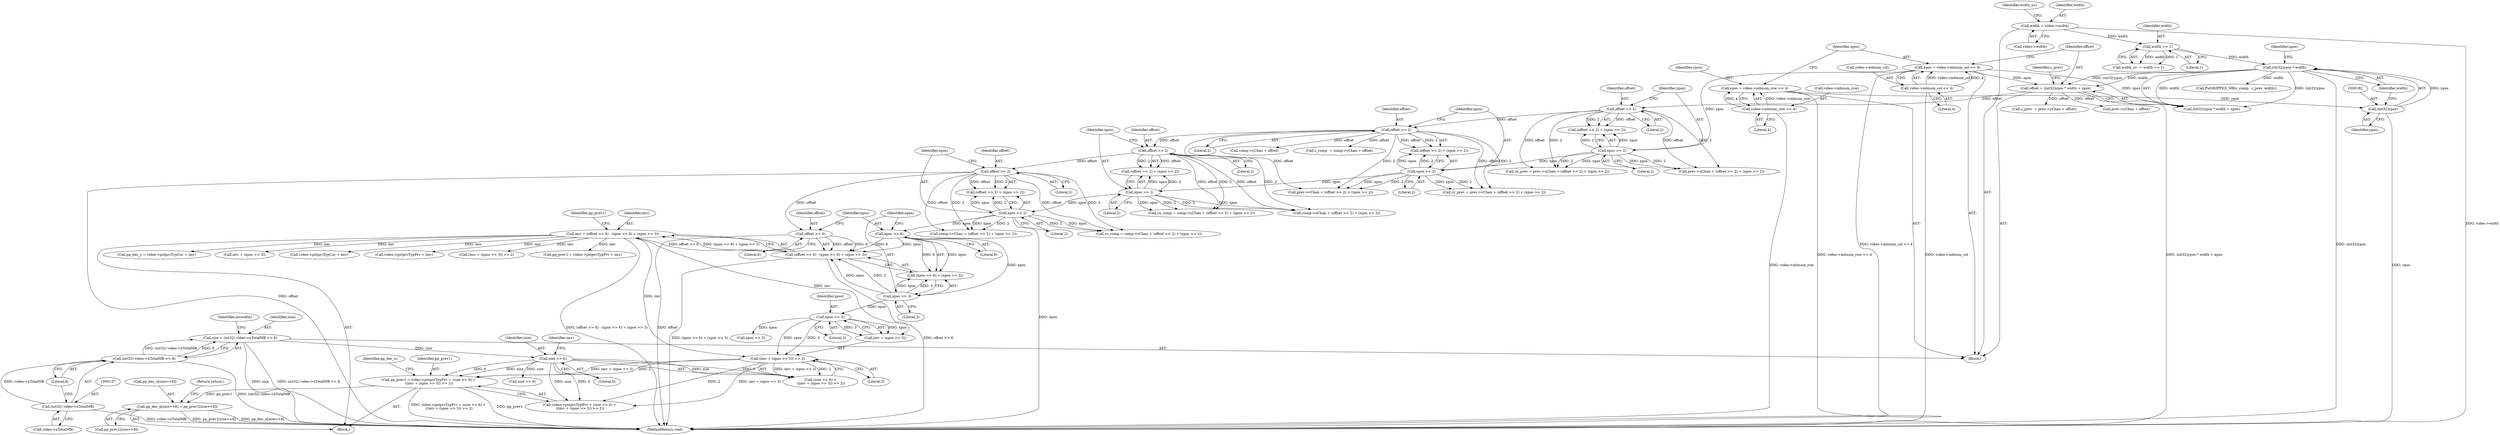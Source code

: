 digraph "0_Android_961e5ac5788b52304e64b9a509781beaf5201fb0_0@array" {
"1000378" [label="(Call,pp_dec_u[size>>8] = pp_prev1[size>>8])"];
"1000339" [label="(Call,pp_prev1 = video->pstprcTypPrv + (size >> 6) +\n ((imv + (xpos >> 3)) >> 2))"];
"1000346" [label="(Call,size >> 6)"];
"1000133" [label="(Call,size = (int32) video->nTotalMB << 8)"];
"1000135" [label="(Call,(int32) video->nTotalMB << 8)"];
"1000136" [label="(Call,(int32) video->nTotalMB)"];
"1000349" [label="(Call,(imv + (xpos >> 3)) >> 2)"];
"1000276" [label="(Call,imv = (offset >> 6) - (xpos >> 6) + (xpos >> 3))"];
"1000278" [label="(Call,(offset >> 6) - (xpos >> 6) + (xpos >> 3))"];
"1000279" [label="(Call,offset >> 6)"];
"1000251" [label="(Call,offset >> 2)"];
"1000238" [label="(Call,offset >> 2)"];
"1000213" [label="(Call,offset >> 2)"];
"1000200" [label="(Call,offset >> 2)"];
"1000177" [label="(Call,offset = (int32)ypos * width + xpos)"];
"1000180" [label="(Call,(int32)ypos * width)"];
"1000181" [label="(Call,(int32)ypos)"];
"1000163" [label="(Call,ypos = video->mbnum_row << 4)"];
"1000165" [label="(Call,video->mbnum_row << 4)"];
"1000160" [label="(Call,width >> 1)"];
"1000153" [label="(Call,width = video->width)"];
"1000170" [label="(Call,xpos = video->mbnum_col << 4)"];
"1000172" [label="(Call,video->mbnum_col << 4)"];
"1000283" [label="(Call,xpos >> 6)"];
"1000254" [label="(Call,xpos >> 2)"];
"1000241" [label="(Call,xpos >> 2)"];
"1000216" [label="(Call,xpos >> 2)"];
"1000203" [label="(Call,xpos >> 2)"];
"1000286" [label="(Call,xpos >> 3)"];
"1000352" [label="(Call,xpos >> 3)"];
"1000251" [label="(Call,offset >> 2)"];
"1000363" [label="(Call,size >> 6)"];
"1000354" [label="(Literal,3)"];
"1000184" [label="(Identifier,width)"];
"1000171" [label="(Identifier,xpos)"];
"1000256" [label="(Literal,2)"];
"1000141" [label="(Literal,8)"];
"1000389" [label="(Return,return;)"];
"1000206" [label="(Call,cv_prev = prev->vChan + (offset >> 2) + (xpos >> 2))"];
"1000186" [label="(Call,c_prev  = prev->yChan + offset)"];
"1000296" [label="(Call,pp_dec_y = video->pstprcTypCur + imv)"];
"1000252" [label="(Identifier,offset)"];
"1000199" [label="(Call,(offset >> 2) + (xpos >> 2))"];
"1000202" [label="(Literal,2)"];
"1000346" [label="(Call,size >> 6)"];
"1000214" [label="(Identifier,offset)"];
"1000348" [label="(Literal,6)"];
"1000176" [label="(Literal,4)"];
"1000340" [label="(Identifier,pp_prev1)"];
"1000172" [label="(Call,video->mbnum_col << 4)"];
"1000135" [label="(Call,(int32) video->nTotalMB << 8)"];
"1000357" [label="(Identifier,pp_dec_u)"];
"1000353" [label="(Identifier,xpos)"];
"1000384" [label="(Call,pp_prev1[size>>8])"];
"1000390" [label="(MethodReturn,void)"];
"1000241" [label="(Call,xpos >> 2)"];
"1000215" [label="(Literal,2)"];
"1000349" [label="(Call,(imv + (xpos >> 3)) >> 2)"];
"1000177" [label="(Call,offset = (int32)ypos * width + xpos)"];
"1000195" [label="(Call,prev->uChan + (offset >> 2) + (xpos >> 2))"];
"1000231" [label="(Call,cu_comp = comp->uChan + (offset >> 2) + (xpos >> 2))"];
"1000239" [label="(Identifier,offset)"];
"1000161" [label="(Identifier,width)"];
"1000282" [label="(Call,(xpos >> 6) + (xpos >> 3))"];
"1000155" [label="(Call,video->width)"];
"1000285" [label="(Literal,6)"];
"1000164" [label="(Identifier,ypos)"];
"1000213" [label="(Call,offset >> 2)"];
"1000159" [label="(Identifier,width_uv)"];
"1000188" [label="(Call,prev->yChan + offset)"];
"1000255" [label="(Identifier,xpos)"];
"1000187" [label="(Identifier,c_prev)"];
"1000204" [label="(Identifier,xpos)"];
"1000275" [label="(Block,)"];
"1000162" [label="(Literal,1)"];
"1000165" [label="(Call,video->mbnum_row << 4)"];
"1000226" [label="(Call,comp->yChan + offset)"];
"1000154" [label="(Identifier,width)"];
"1000278" [label="(Call,(offset >> 6) - (xpos >> 6) + (xpos >> 3))"];
"1000367" [label="(Call,imv + (xpos >> 3))"];
"1000240" [label="(Literal,2)"];
"1000212" [label="(Call,(offset >> 2) + (xpos >> 2))"];
"1000153" [label="(Call,width = video->width)"];
"1000369" [label="(Call,xpos >> 3)"];
"1000352" [label="(Call,xpos >> 3)"];
"1000350" [label="(Call,imv + (xpos >> 3))"];
"1000160" [label="(Call,width >> 1)"];
"1000276" [label="(Call,imv = (offset >> 6) - (xpos >> 6) + (xpos >> 3))"];
"1000208" [label="(Call,prev->vChan + (offset >> 2) + (xpos >> 2))"];
"1000224" [label="(Call,c_comp  = comp->yChan + offset)"];
"1000185" [label="(Identifier,xpos)"];
"1000112" [label="(Block,)"];
"1000181" [label="(Call,(int32)ypos)"];
"1000347" [label="(Identifier,size)"];
"1000379" [label="(Call,pp_dec_u[size>>8])"];
"1000345" [label="(Call,(size >> 6) +\n ((imv + (xpos >> 3)) >> 2))"];
"1000218" [label="(Literal,2)"];
"1000244" [label="(Call,cv_comp = comp->vChan + (offset >> 2) + (xpos >> 2))"];
"1000298" [label="(Call,video->pstprcTypCur + imv)"];
"1000351" [label="(Identifier,imv)"];
"1000233" [label="(Call,comp->uChan + (offset >> 2) + (xpos >> 2))"];
"1000183" [label="(Identifier,ypos)"];
"1000378" [label="(Call,pp_dec_u[size>>8] = pp_prev1[size>>8])"];
"1000288" [label="(Literal,3)"];
"1000283" [label="(Call,xpos >> 6)"];
"1000169" [label="(Literal,4)"];
"1000134" [label="(Identifier,size)"];
"1000277" [label="(Identifier,imv)"];
"1000158" [label="(Call,width_uv  = width >> 1)"];
"1000166" [label="(Call,video->mbnum_row)"];
"1000147" [label="(Identifier,mvwidth)"];
"1000193" [label="(Call,cu_prev = prev->uChan + (offset >> 2) + (xpos >> 2))"];
"1000238" [label="(Call,offset >> 2)"];
"1000246" [label="(Call,comp->vChan + (offset >> 2) + (xpos >> 2))"];
"1000341" [label="(Call,video->pstprcTypPrv + (size >> 6) +\n ((imv + (xpos >> 3)) >> 2))"];
"1000257" [label="(Call,PutSKIPPED_MB(c_comp,  c_prev, width))"];
"1000250" [label="(Call,(offset >> 2) + (xpos >> 2))"];
"1000136" [label="(Call,(int32) video->nTotalMB)"];
"1000242" [label="(Identifier,xpos)"];
"1000284" [label="(Identifier,xpos)"];
"1000200" [label="(Call,offset >> 2)"];
"1000201" [label="(Identifier,offset)"];
"1000179" [label="(Call,(int32)ypos * width + xpos)"];
"1000279" [label="(Call,offset >> 6)"];
"1000178" [label="(Identifier,offset)"];
"1000237" [label="(Call,(offset >> 2) + (xpos >> 2))"];
"1000290" [label="(Identifier,pp_prev1)"];
"1000163" [label="(Call,ypos = video->mbnum_row << 4)"];
"1000281" [label="(Literal,6)"];
"1000138" [label="(Call,video->nTotalMB)"];
"1000180" [label="(Call,(int32)ypos * width)"];
"1000286" [label="(Call,xpos >> 3)"];
"1000216" [label="(Call,xpos >> 2)"];
"1000205" [label="(Literal,2)"];
"1000291" [label="(Call,video->pstprcTypPrv + imv)"];
"1000287" [label="(Identifier,xpos)"];
"1000280" [label="(Identifier,offset)"];
"1000133" [label="(Call,size = (int32) video->nTotalMB << 8)"];
"1000253" [label="(Literal,2)"];
"1000203" [label="(Call,xpos >> 2)"];
"1000366" [label="(Call,(imv + (xpos >> 3)) >> 2)"];
"1000243" [label="(Literal,2)"];
"1000339" [label="(Call,pp_prev1 = video->pstprcTypPrv + (size >> 6) +\n ((imv + (xpos >> 3)) >> 2))"];
"1000170" [label="(Call,xpos = video->mbnum_col << 4)"];
"1000254" [label="(Call,xpos >> 2)"];
"1000173" [label="(Call,video->mbnum_col)"];
"1000355" [label="(Literal,2)"];
"1000289" [label="(Call,pp_prev1 = video->pstprcTypPrv + imv)"];
"1000217" [label="(Identifier,xpos)"];
"1000378" -> "1000275"  [label="AST: "];
"1000378" -> "1000384"  [label="CFG: "];
"1000379" -> "1000378"  [label="AST: "];
"1000384" -> "1000378"  [label="AST: "];
"1000389" -> "1000378"  [label="CFG: "];
"1000378" -> "1000390"  [label="DDG: pp_prev1[size>>8]"];
"1000378" -> "1000390"  [label="DDG: pp_dec_u[size>>8]"];
"1000339" -> "1000378"  [label="DDG: pp_prev1"];
"1000339" -> "1000275"  [label="AST: "];
"1000339" -> "1000341"  [label="CFG: "];
"1000340" -> "1000339"  [label="AST: "];
"1000341" -> "1000339"  [label="AST: "];
"1000357" -> "1000339"  [label="CFG: "];
"1000339" -> "1000390"  [label="DDG: pp_prev1"];
"1000339" -> "1000390"  [label="DDG: video->pstprcTypPrv + (size >> 6) +\n ((imv + (xpos >> 3)) >> 2)"];
"1000346" -> "1000339"  [label="DDG: size"];
"1000346" -> "1000339"  [label="DDG: 6"];
"1000349" -> "1000339"  [label="DDG: imv + (xpos >> 3)"];
"1000349" -> "1000339"  [label="DDG: 2"];
"1000346" -> "1000345"  [label="AST: "];
"1000346" -> "1000348"  [label="CFG: "];
"1000347" -> "1000346"  [label="AST: "];
"1000348" -> "1000346"  [label="AST: "];
"1000351" -> "1000346"  [label="CFG: "];
"1000346" -> "1000341"  [label="DDG: size"];
"1000346" -> "1000341"  [label="DDG: 6"];
"1000346" -> "1000345"  [label="DDG: size"];
"1000346" -> "1000345"  [label="DDG: 6"];
"1000133" -> "1000346"  [label="DDG: size"];
"1000346" -> "1000363"  [label="DDG: size"];
"1000133" -> "1000112"  [label="AST: "];
"1000133" -> "1000135"  [label="CFG: "];
"1000134" -> "1000133"  [label="AST: "];
"1000135" -> "1000133"  [label="AST: "];
"1000147" -> "1000133"  [label="CFG: "];
"1000133" -> "1000390"  [label="DDG: size"];
"1000133" -> "1000390"  [label="DDG: (int32) video->nTotalMB << 8"];
"1000135" -> "1000133"  [label="DDG: (int32) video->nTotalMB"];
"1000135" -> "1000133"  [label="DDG: 8"];
"1000135" -> "1000141"  [label="CFG: "];
"1000136" -> "1000135"  [label="AST: "];
"1000141" -> "1000135"  [label="AST: "];
"1000135" -> "1000390"  [label="DDG: (int32) video->nTotalMB"];
"1000136" -> "1000135"  [label="DDG: video->nTotalMB"];
"1000136" -> "1000138"  [label="CFG: "];
"1000137" -> "1000136"  [label="AST: "];
"1000138" -> "1000136"  [label="AST: "];
"1000141" -> "1000136"  [label="CFG: "];
"1000136" -> "1000390"  [label="DDG: video->nTotalMB"];
"1000349" -> "1000345"  [label="AST: "];
"1000349" -> "1000355"  [label="CFG: "];
"1000350" -> "1000349"  [label="AST: "];
"1000355" -> "1000349"  [label="AST: "];
"1000345" -> "1000349"  [label="CFG: "];
"1000349" -> "1000341"  [label="DDG: imv + (xpos >> 3)"];
"1000349" -> "1000341"  [label="DDG: 2"];
"1000349" -> "1000345"  [label="DDG: imv + (xpos >> 3)"];
"1000349" -> "1000345"  [label="DDG: 2"];
"1000276" -> "1000349"  [label="DDG: imv"];
"1000352" -> "1000349"  [label="DDG: xpos"];
"1000352" -> "1000349"  [label="DDG: 3"];
"1000276" -> "1000275"  [label="AST: "];
"1000276" -> "1000278"  [label="CFG: "];
"1000277" -> "1000276"  [label="AST: "];
"1000278" -> "1000276"  [label="AST: "];
"1000290" -> "1000276"  [label="CFG: "];
"1000276" -> "1000390"  [label="DDG: (offset >> 6) - (xpos >> 6) + (xpos >> 3)"];
"1000278" -> "1000276"  [label="DDG: offset >> 6"];
"1000278" -> "1000276"  [label="DDG: (xpos >> 6) + (xpos >> 3)"];
"1000276" -> "1000289"  [label="DDG: imv"];
"1000276" -> "1000291"  [label="DDG: imv"];
"1000276" -> "1000296"  [label="DDG: imv"];
"1000276" -> "1000298"  [label="DDG: imv"];
"1000276" -> "1000350"  [label="DDG: imv"];
"1000276" -> "1000366"  [label="DDG: imv"];
"1000276" -> "1000367"  [label="DDG: imv"];
"1000278" -> "1000282"  [label="CFG: "];
"1000279" -> "1000278"  [label="AST: "];
"1000282" -> "1000278"  [label="AST: "];
"1000278" -> "1000390"  [label="DDG: (xpos >> 6) + (xpos >> 3)"];
"1000278" -> "1000390"  [label="DDG: offset >> 6"];
"1000279" -> "1000278"  [label="DDG: offset"];
"1000279" -> "1000278"  [label="DDG: 6"];
"1000283" -> "1000278"  [label="DDG: xpos"];
"1000283" -> "1000278"  [label="DDG: 6"];
"1000286" -> "1000278"  [label="DDG: xpos"];
"1000286" -> "1000278"  [label="DDG: 3"];
"1000279" -> "1000281"  [label="CFG: "];
"1000280" -> "1000279"  [label="AST: "];
"1000281" -> "1000279"  [label="AST: "];
"1000284" -> "1000279"  [label="CFG: "];
"1000279" -> "1000390"  [label="DDG: offset"];
"1000251" -> "1000279"  [label="DDG: offset"];
"1000251" -> "1000250"  [label="AST: "];
"1000251" -> "1000253"  [label="CFG: "];
"1000252" -> "1000251"  [label="AST: "];
"1000253" -> "1000251"  [label="AST: "];
"1000255" -> "1000251"  [label="CFG: "];
"1000251" -> "1000390"  [label="DDG: offset"];
"1000251" -> "1000244"  [label="DDG: offset"];
"1000251" -> "1000244"  [label="DDG: 2"];
"1000251" -> "1000246"  [label="DDG: offset"];
"1000251" -> "1000246"  [label="DDG: 2"];
"1000251" -> "1000250"  [label="DDG: offset"];
"1000251" -> "1000250"  [label="DDG: 2"];
"1000238" -> "1000251"  [label="DDG: offset"];
"1000238" -> "1000237"  [label="AST: "];
"1000238" -> "1000240"  [label="CFG: "];
"1000239" -> "1000238"  [label="AST: "];
"1000240" -> "1000238"  [label="AST: "];
"1000242" -> "1000238"  [label="CFG: "];
"1000238" -> "1000231"  [label="DDG: offset"];
"1000238" -> "1000231"  [label="DDG: 2"];
"1000238" -> "1000233"  [label="DDG: offset"];
"1000238" -> "1000233"  [label="DDG: 2"];
"1000238" -> "1000237"  [label="DDG: offset"];
"1000238" -> "1000237"  [label="DDG: 2"];
"1000213" -> "1000238"  [label="DDG: offset"];
"1000213" -> "1000212"  [label="AST: "];
"1000213" -> "1000215"  [label="CFG: "];
"1000214" -> "1000213"  [label="AST: "];
"1000215" -> "1000213"  [label="AST: "];
"1000217" -> "1000213"  [label="CFG: "];
"1000213" -> "1000206"  [label="DDG: offset"];
"1000213" -> "1000206"  [label="DDG: 2"];
"1000213" -> "1000208"  [label="DDG: offset"];
"1000213" -> "1000208"  [label="DDG: 2"];
"1000213" -> "1000212"  [label="DDG: offset"];
"1000213" -> "1000212"  [label="DDG: 2"];
"1000200" -> "1000213"  [label="DDG: offset"];
"1000213" -> "1000224"  [label="DDG: offset"];
"1000213" -> "1000226"  [label="DDG: offset"];
"1000200" -> "1000199"  [label="AST: "];
"1000200" -> "1000202"  [label="CFG: "];
"1000201" -> "1000200"  [label="AST: "];
"1000202" -> "1000200"  [label="AST: "];
"1000204" -> "1000200"  [label="CFG: "];
"1000200" -> "1000193"  [label="DDG: offset"];
"1000200" -> "1000193"  [label="DDG: 2"];
"1000200" -> "1000195"  [label="DDG: offset"];
"1000200" -> "1000195"  [label="DDG: 2"];
"1000200" -> "1000199"  [label="DDG: offset"];
"1000200" -> "1000199"  [label="DDG: 2"];
"1000177" -> "1000200"  [label="DDG: offset"];
"1000177" -> "1000112"  [label="AST: "];
"1000177" -> "1000179"  [label="CFG: "];
"1000178" -> "1000177"  [label="AST: "];
"1000179" -> "1000177"  [label="AST: "];
"1000187" -> "1000177"  [label="CFG: "];
"1000177" -> "1000390"  [label="DDG: (int32)ypos * width + xpos"];
"1000180" -> "1000177"  [label="DDG: (int32)ypos"];
"1000180" -> "1000177"  [label="DDG: width"];
"1000170" -> "1000177"  [label="DDG: xpos"];
"1000177" -> "1000186"  [label="DDG: offset"];
"1000177" -> "1000188"  [label="DDG: offset"];
"1000180" -> "1000179"  [label="AST: "];
"1000180" -> "1000184"  [label="CFG: "];
"1000181" -> "1000180"  [label="AST: "];
"1000184" -> "1000180"  [label="AST: "];
"1000185" -> "1000180"  [label="CFG: "];
"1000180" -> "1000390"  [label="DDG: (int32)ypos"];
"1000180" -> "1000179"  [label="DDG: (int32)ypos"];
"1000180" -> "1000179"  [label="DDG: width"];
"1000181" -> "1000180"  [label="DDG: ypos"];
"1000160" -> "1000180"  [label="DDG: width"];
"1000180" -> "1000257"  [label="DDG: width"];
"1000181" -> "1000183"  [label="CFG: "];
"1000182" -> "1000181"  [label="AST: "];
"1000183" -> "1000181"  [label="AST: "];
"1000184" -> "1000181"  [label="CFG: "];
"1000181" -> "1000390"  [label="DDG: ypos"];
"1000163" -> "1000181"  [label="DDG: ypos"];
"1000163" -> "1000112"  [label="AST: "];
"1000163" -> "1000165"  [label="CFG: "];
"1000164" -> "1000163"  [label="AST: "];
"1000165" -> "1000163"  [label="AST: "];
"1000171" -> "1000163"  [label="CFG: "];
"1000163" -> "1000390"  [label="DDG: video->mbnum_row << 4"];
"1000165" -> "1000163"  [label="DDG: video->mbnum_row"];
"1000165" -> "1000163"  [label="DDG: 4"];
"1000165" -> "1000169"  [label="CFG: "];
"1000166" -> "1000165"  [label="AST: "];
"1000169" -> "1000165"  [label="AST: "];
"1000165" -> "1000390"  [label="DDG: video->mbnum_row"];
"1000160" -> "1000158"  [label="AST: "];
"1000160" -> "1000162"  [label="CFG: "];
"1000161" -> "1000160"  [label="AST: "];
"1000162" -> "1000160"  [label="AST: "];
"1000158" -> "1000160"  [label="CFG: "];
"1000160" -> "1000158"  [label="DDG: width"];
"1000160" -> "1000158"  [label="DDG: 1"];
"1000153" -> "1000160"  [label="DDG: width"];
"1000153" -> "1000112"  [label="AST: "];
"1000153" -> "1000155"  [label="CFG: "];
"1000154" -> "1000153"  [label="AST: "];
"1000155" -> "1000153"  [label="AST: "];
"1000159" -> "1000153"  [label="CFG: "];
"1000153" -> "1000390"  [label="DDG: video->width"];
"1000170" -> "1000112"  [label="AST: "];
"1000170" -> "1000172"  [label="CFG: "];
"1000171" -> "1000170"  [label="AST: "];
"1000172" -> "1000170"  [label="AST: "];
"1000178" -> "1000170"  [label="CFG: "];
"1000170" -> "1000390"  [label="DDG: video->mbnum_col << 4"];
"1000172" -> "1000170"  [label="DDG: video->mbnum_col"];
"1000172" -> "1000170"  [label="DDG: 4"];
"1000170" -> "1000179"  [label="DDG: xpos"];
"1000170" -> "1000203"  [label="DDG: xpos"];
"1000172" -> "1000176"  [label="CFG: "];
"1000173" -> "1000172"  [label="AST: "];
"1000176" -> "1000172"  [label="AST: "];
"1000172" -> "1000390"  [label="DDG: video->mbnum_col"];
"1000283" -> "1000282"  [label="AST: "];
"1000283" -> "1000285"  [label="CFG: "];
"1000284" -> "1000283"  [label="AST: "];
"1000285" -> "1000283"  [label="AST: "];
"1000287" -> "1000283"  [label="CFG: "];
"1000283" -> "1000282"  [label="DDG: xpos"];
"1000283" -> "1000282"  [label="DDG: 6"];
"1000254" -> "1000283"  [label="DDG: xpos"];
"1000283" -> "1000286"  [label="DDG: xpos"];
"1000254" -> "1000250"  [label="AST: "];
"1000254" -> "1000256"  [label="CFG: "];
"1000255" -> "1000254"  [label="AST: "];
"1000256" -> "1000254"  [label="AST: "];
"1000250" -> "1000254"  [label="CFG: "];
"1000254" -> "1000390"  [label="DDG: xpos"];
"1000254" -> "1000244"  [label="DDG: xpos"];
"1000254" -> "1000244"  [label="DDG: 2"];
"1000254" -> "1000246"  [label="DDG: xpos"];
"1000254" -> "1000246"  [label="DDG: 2"];
"1000254" -> "1000250"  [label="DDG: xpos"];
"1000254" -> "1000250"  [label="DDG: 2"];
"1000241" -> "1000254"  [label="DDG: xpos"];
"1000241" -> "1000237"  [label="AST: "];
"1000241" -> "1000243"  [label="CFG: "];
"1000242" -> "1000241"  [label="AST: "];
"1000243" -> "1000241"  [label="AST: "];
"1000237" -> "1000241"  [label="CFG: "];
"1000241" -> "1000231"  [label="DDG: xpos"];
"1000241" -> "1000231"  [label="DDG: 2"];
"1000241" -> "1000233"  [label="DDG: xpos"];
"1000241" -> "1000233"  [label="DDG: 2"];
"1000241" -> "1000237"  [label="DDG: xpos"];
"1000241" -> "1000237"  [label="DDG: 2"];
"1000216" -> "1000241"  [label="DDG: xpos"];
"1000216" -> "1000212"  [label="AST: "];
"1000216" -> "1000218"  [label="CFG: "];
"1000217" -> "1000216"  [label="AST: "];
"1000218" -> "1000216"  [label="AST: "];
"1000212" -> "1000216"  [label="CFG: "];
"1000216" -> "1000206"  [label="DDG: xpos"];
"1000216" -> "1000206"  [label="DDG: 2"];
"1000216" -> "1000208"  [label="DDG: xpos"];
"1000216" -> "1000208"  [label="DDG: 2"];
"1000216" -> "1000212"  [label="DDG: xpos"];
"1000216" -> "1000212"  [label="DDG: 2"];
"1000203" -> "1000216"  [label="DDG: xpos"];
"1000203" -> "1000199"  [label="AST: "];
"1000203" -> "1000205"  [label="CFG: "];
"1000204" -> "1000203"  [label="AST: "];
"1000205" -> "1000203"  [label="AST: "];
"1000199" -> "1000203"  [label="CFG: "];
"1000203" -> "1000193"  [label="DDG: xpos"];
"1000203" -> "1000193"  [label="DDG: 2"];
"1000203" -> "1000195"  [label="DDG: xpos"];
"1000203" -> "1000195"  [label="DDG: 2"];
"1000203" -> "1000199"  [label="DDG: xpos"];
"1000203" -> "1000199"  [label="DDG: 2"];
"1000286" -> "1000282"  [label="AST: "];
"1000286" -> "1000288"  [label="CFG: "];
"1000287" -> "1000286"  [label="AST: "];
"1000288" -> "1000286"  [label="AST: "];
"1000282" -> "1000286"  [label="CFG: "];
"1000286" -> "1000282"  [label="DDG: xpos"];
"1000286" -> "1000282"  [label="DDG: 3"];
"1000286" -> "1000352"  [label="DDG: xpos"];
"1000352" -> "1000350"  [label="AST: "];
"1000352" -> "1000354"  [label="CFG: "];
"1000353" -> "1000352"  [label="AST: "];
"1000354" -> "1000352"  [label="AST: "];
"1000350" -> "1000352"  [label="CFG: "];
"1000352" -> "1000350"  [label="DDG: xpos"];
"1000352" -> "1000350"  [label="DDG: 3"];
"1000352" -> "1000369"  [label="DDG: xpos"];
}
